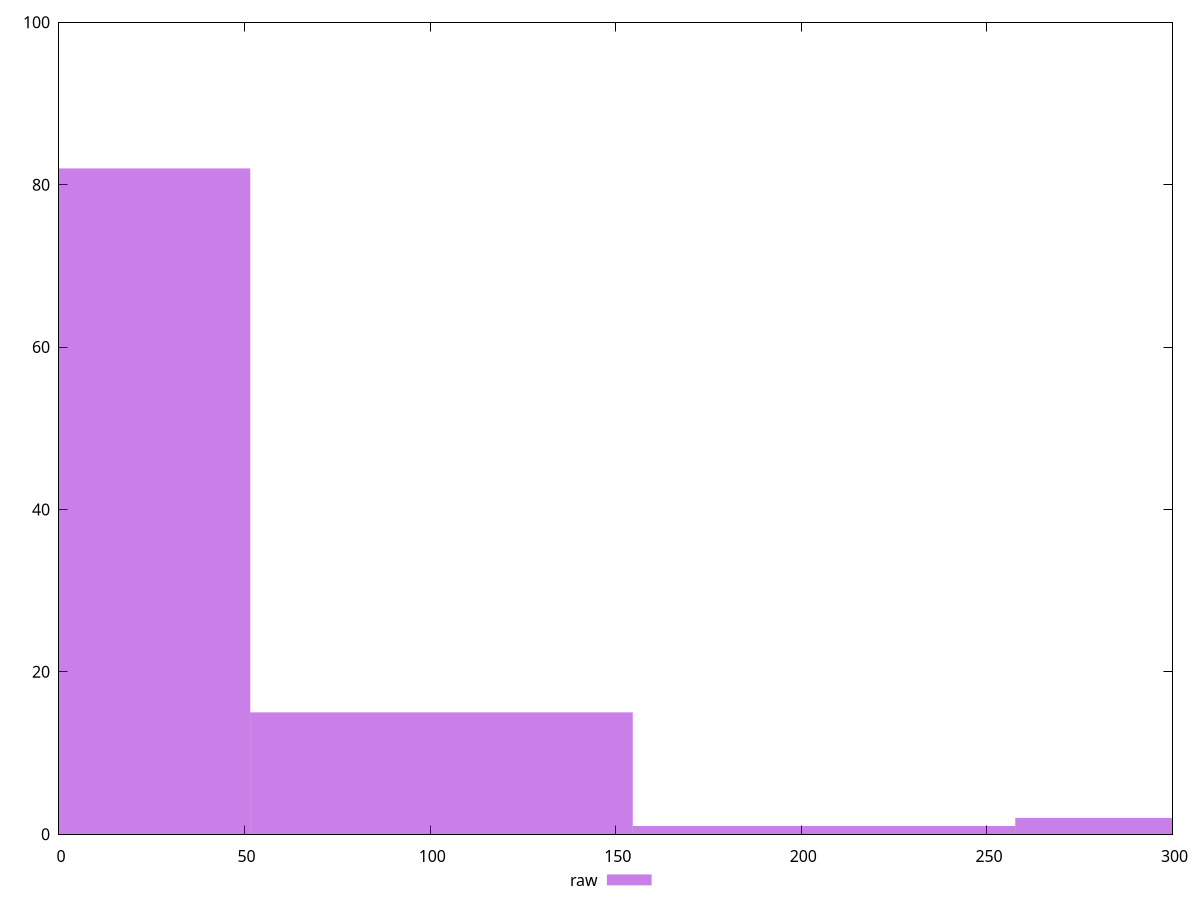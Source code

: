 reset

$raw <<EOF
0 82
103.0560645713526 15
309.1681937140578 2
206.1121291427052 1
EOF

set key outside below
set boxwidth 103.0560645713526
set xrange [0:300]
set yrange [0:100]
set trange [0:100]
set style fill transparent solid 0.5 noborder
set terminal svg size 640, 490 enhanced background rgb 'white'
set output "report_00009_2021-02-08T22-37-41.559Z/unminified-javascript/samples/pages/raw/histogram.svg"

plot $raw title "raw" with boxes

reset
